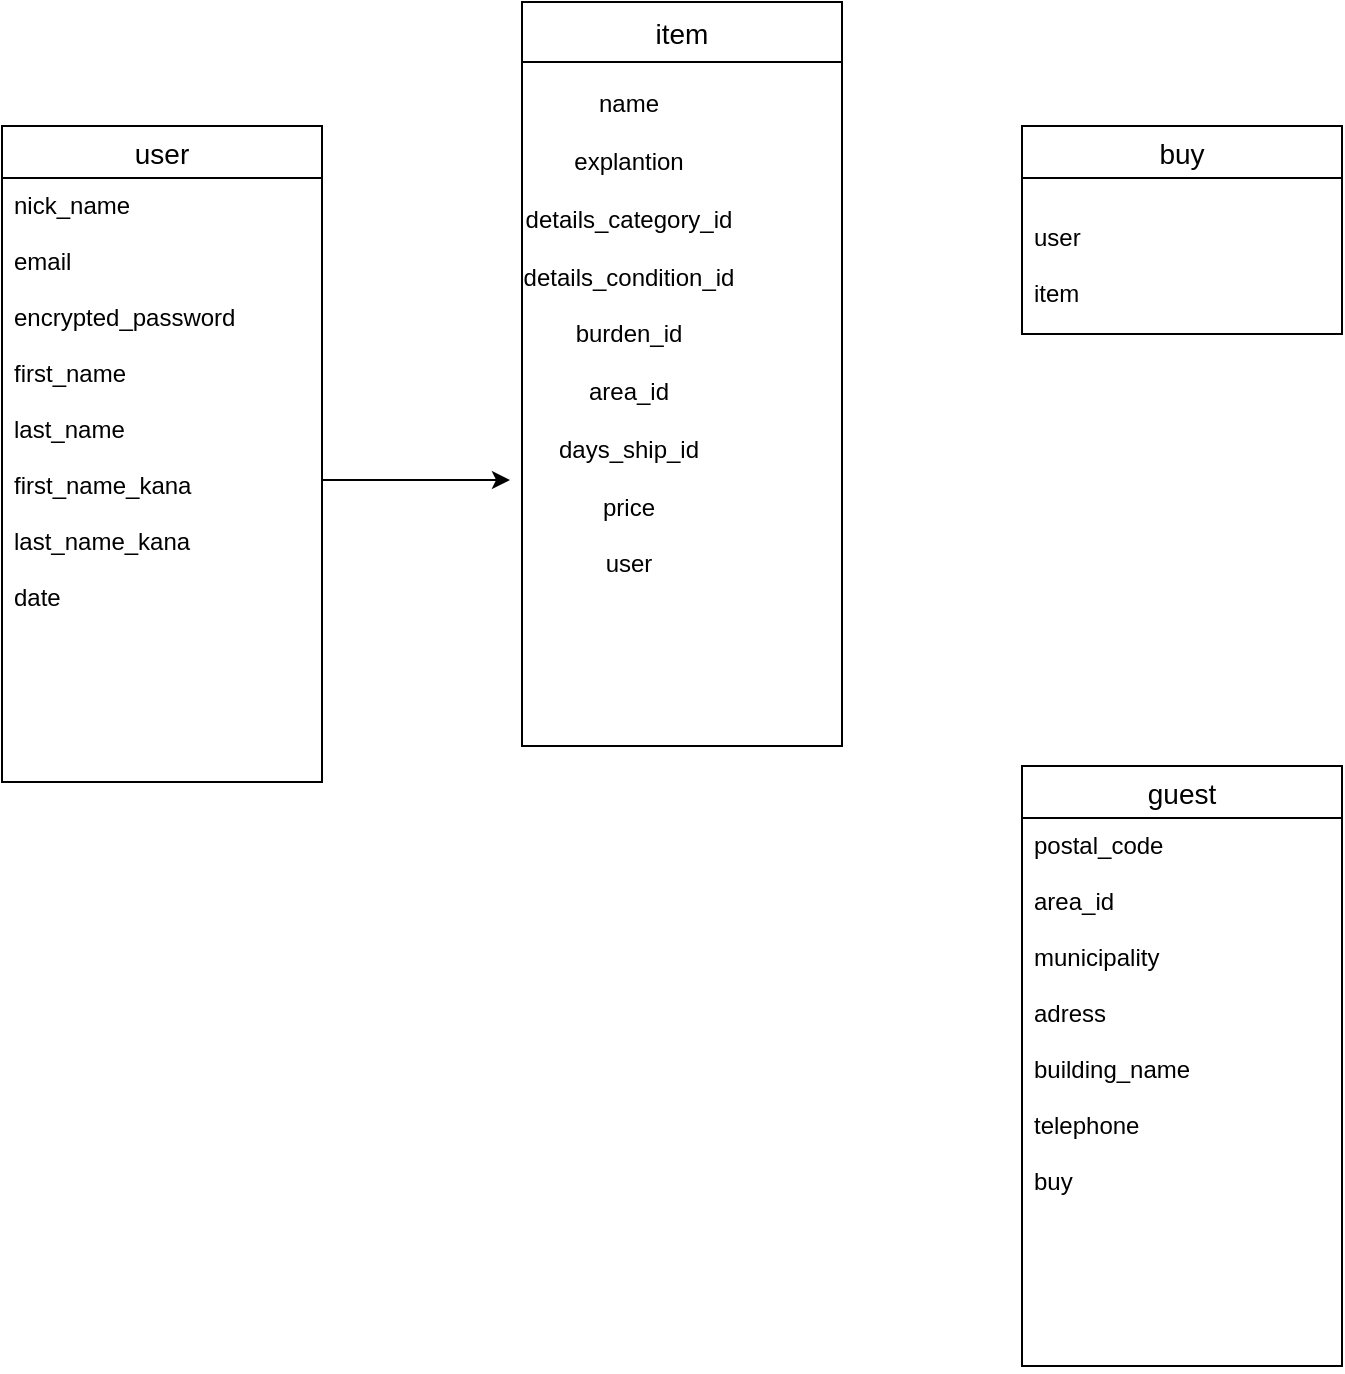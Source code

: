 <mxfile>
    <diagram id="rEYeY4-sMhUYIsT0WHA2" name="ページ1">
        <mxGraphModel dx="1069" dy="686" grid="1" gridSize="10" guides="1" tooltips="1" connect="1" arrows="1" fold="1" page="1" pageScale="1" pageWidth="827" pageHeight="1169" math="0" shadow="0">
            <root>
                <mxCell id="0"/>
                <mxCell id="1" parent="0"/>
                <mxCell id="_1ZvVfbIa8K3V1IqelrZ-16" value="user" style="swimlane;fontStyle=0;childLayout=stackLayout;horizontal=1;startSize=26;horizontalStack=0;resizeParent=1;resizeParentMax=0;resizeLast=0;collapsible=1;marginBottom=0;align=center;fontSize=14;" parent="1" vertex="1">
                    <mxGeometry x="-20" y="140" width="160" height="328" as="geometry"/>
                </mxCell>
                <mxCell id="_1ZvVfbIa8K3V1IqelrZ-17" value="nick_name&#10;&#10;email&#10;&#10;encrypted_password&#10;&#10;first_name&#10;&#10;last_name&#10;&#10;first_name_kana&#10;&#10;last_name_kana&#10;&#10;date   &#10;&#10;" style="text;strokeColor=none;fillColor=none;spacingLeft=4;spacingRight=4;overflow=hidden;rotatable=0;points=[[0,0.5],[1,0.5]];portConstraint=eastwest;fontSize=12;" vertex="1" parent="_1ZvVfbIa8K3V1IqelrZ-16">
                    <mxGeometry y="26" width="160" height="302" as="geometry"/>
                </mxCell>
                <mxCell id="17" value="item" style="swimlane;fontStyle=0;childLayout=stackLayout;horizontal=1;startSize=30;horizontalStack=0;resizeParent=1;resizeParentMax=0;resizeLast=0;collapsible=1;marginBottom=0;align=center;fontSize=14;" vertex="1" parent="1">
                    <mxGeometry x="240" y="78" width="160" height="372" as="geometry"/>
                </mxCell>
                <mxCell id="21" value="buy" style="swimlane;fontStyle=0;childLayout=stackLayout;horizontal=1;startSize=26;horizontalStack=0;resizeParent=1;resizeParentMax=0;resizeLast=0;collapsible=1;marginBottom=0;align=center;fontSize=14;" vertex="1" parent="1">
                    <mxGeometry x="490" y="140" width="160" height="104" as="geometry"/>
                </mxCell>
                <mxCell id="25" value="guest" style="swimlane;fontStyle=0;childLayout=stackLayout;horizontal=1;startSize=26;horizontalStack=0;resizeParent=1;resizeParentMax=0;resizeLast=0;collapsible=1;marginBottom=0;align=center;fontSize=14;rounded=0;swimlaneLine=1;" vertex="1" parent="1">
                    <mxGeometry x="490" y="460" width="160" height="300" as="geometry"/>
                </mxCell>
                <mxCell id="26" value="postal_code&#10;&#10;area_id&#10;&#10;municipality&#10;&#10;adress&#10;&#10;building_name&#10;&#10;telephone&#10;&#10;buy&#10;&#10;&#10;" style="text;strokeColor=none;fillColor=none;spacingLeft=4;spacingRight=4;overflow=hidden;rotatable=0;points=[[0,0.5],[1,0.5]];portConstraint=eastwest;fontSize=12;" vertex="1" parent="25">
                    <mxGeometry y="26" width="160" height="274" as="geometry"/>
                </mxCell>
                <mxCell id="50" style="edgeStyle=orthogonalEdgeStyle;rounded=0;orthogonalLoop=1;jettySize=auto;html=1;" edge="1" parent="1" source="_1ZvVfbIa8K3V1IqelrZ-17">
                    <mxGeometry relative="1" as="geometry">
                        <mxPoint x="234" y="317" as="targetPoint"/>
                    </mxGeometry>
                </mxCell>
                <mxCell id="22" value="user&#10;&#10;item&#10;&#10;" style="text;strokeColor=none;fillColor=none;spacingLeft=4;spacingRight=4;overflow=hidden;rotatable=0;points=[[0,0.5],[1,0.5]];portConstraint=eastwest;fontSize=12;" vertex="1" parent="1">
                    <mxGeometry x="490" y="182" width="160" height="146" as="geometry"/>
                </mxCell>
                <mxCell id="53" value="name&lt;br&gt;&lt;br&gt;explantion&lt;br&gt;&lt;br&gt;details_category_id&lt;br&gt;&lt;br&gt;details_condition_id&lt;br&gt;&lt;br&gt;burden_id&lt;br&gt;&lt;br&gt;area_id&lt;br&gt;&lt;br&gt;days_ship_id&lt;br&gt;&lt;br&gt;price&lt;br&gt;&lt;br&gt;user&lt;br&gt;" style="text;html=1;align=center;verticalAlign=middle;resizable=0;points=[];autosize=1;" vertex="1" parent="1">
                    <mxGeometry x="228" y="127" width="130" height="234" as="geometry"/>
                </mxCell>
            </root>
        </mxGraphModel>
    </diagram>
</mxfile>